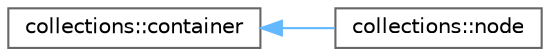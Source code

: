 digraph "Graphical Class Hierarchy"
{
 // LATEX_PDF_SIZE
  bgcolor="transparent";
  edge [fontname=Helvetica,fontsize=10,labelfontname=Helvetica,labelfontsize=10];
  node [fontname=Helvetica,fontsize=10,shape=box,height=0.2,width=0.4];
  rankdir="LR";
  Node0 [label="collections::container",height=0.2,width=0.4,color="grey40", fillcolor="white", style="filled",URL="$structcollections_1_1container.html",tooltip="A container type allowing storage of any Fortran type."];
  Node0 -> Node1 [dir="back",color="steelblue1",style="solid"];
  Node1 [label="collections::node",height=0.2,width=0.4,color="grey40", fillcolor="white", style="filled",URL="$structcollections_1_1node.html",tooltip="A node in a linked list container."];
}
